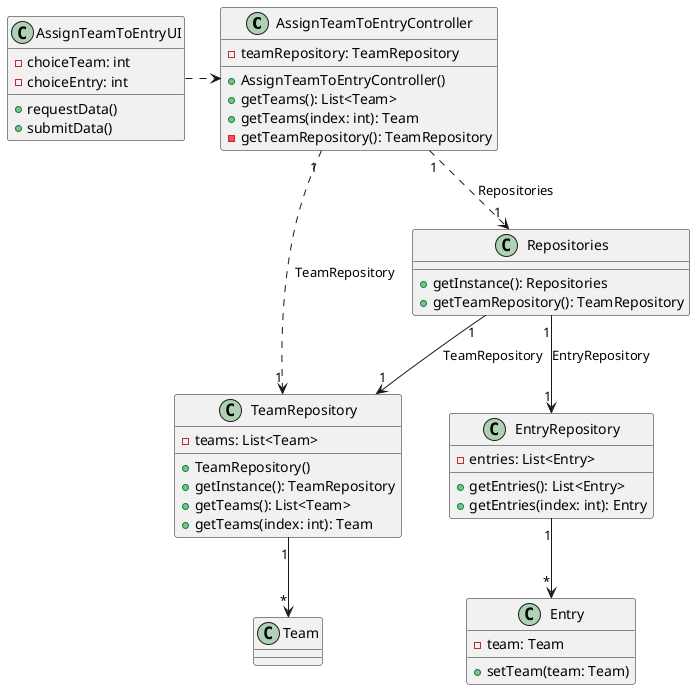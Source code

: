 @startuml

class AssignTeamToEntryController {
    -teamRepository: TeamRepository
    +AssignTeamToEntryController()
    +getTeams(): List<Team>
    +getTeams(index: int): Team
    -getTeamRepository(): TeamRepository
}

class AssignTeamToEntryUI {
    -choiceTeam: int
    -choiceEntry: int
    +requestData()
    +submitData()
}


class TeamRepository {
    -teams: List<Team>
    +TeamRepository()
    +getInstance(): TeamRepository
    +getTeams(): List<Team>
    +getTeams(index: int): Team
}

class Repositories {
    +getInstance(): Repositories
    +getTeamRepository(): TeamRepository
}

class EntryRepository {
    -entries: List<Entry>
    +getEntries(): List<Entry>
    +getEntries(index: int): Entry
}

class Entry {
    -team: Team
    +setTeam(team: Team)
}

AssignTeamToEntryController "1" ..> "1" Repositories : Repositories
AssignTeamToEntryController "1" ..> "1" TeamRepository : TeamRepository
AssignTeamToEntryUI .>  AssignTeamToEntryController
Repositories "1" --> "1" TeamRepository : TeamRepository
Repositories "1" --> "1" EntryRepository : EntryRepository
TeamRepository "1" --> "*" Team
EntryRepository "1" --> "*" Entry

@enduml